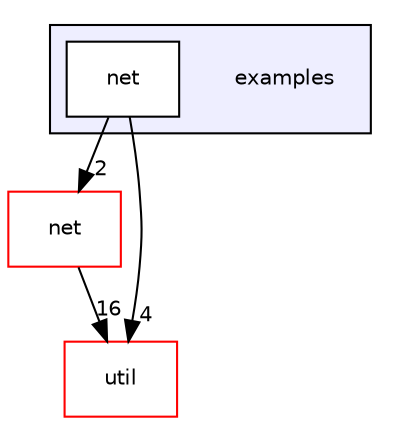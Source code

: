 digraph "examples" {
  compound=true
  node [ fontsize="10", fontname="Helvetica"];
  edge [ labelfontsize="10", labelfontname="Helvetica"];
  subgraph clusterdir_d28a4824dc47e487b107a5db32ef43c4 {
    graph [ bgcolor="#eeeeff", pencolor="black", label="" URL="dir_d28a4824dc47e487b107a5db32ef43c4.html"];
    dir_d28a4824dc47e487b107a5db32ef43c4 [shape=plaintext label="examples"];
  dir_6661758f64094baa00f6063adc48ab2f [shape=box label="net" fillcolor="white" style="filled" URL="dir_6661758f64094baa00f6063adc48ab2f.html"];
  }
  dir_427baa8a9a5be237f298d4545d0d1ce2 [shape=box label="net" fillcolor="white" style="filled" color="red" URL="dir_427baa8a9a5be237f298d4545d0d1ce2.html"];
  dir_23ec12649285f9fabf3a6b7380226c28 [shape=box label="util" fillcolor="white" style="filled" color="red" URL="dir_23ec12649285f9fabf3a6b7380226c28.html"];
  dir_6661758f64094baa00f6063adc48ab2f->dir_23ec12649285f9fabf3a6b7380226c28 [headlabel="4", labeldistance=1.5 headhref="dir_000011_000010.html"];
  dir_6661758f64094baa00f6063adc48ab2f->dir_427baa8a9a5be237f298d4545d0d1ce2 [headlabel="2", labeldistance=1.5 headhref="dir_000011_000009.html"];
  dir_427baa8a9a5be237f298d4545d0d1ce2->dir_23ec12649285f9fabf3a6b7380226c28 [headlabel="16", labeldistance=1.5 headhref="dir_000009_000010.html"];
}

